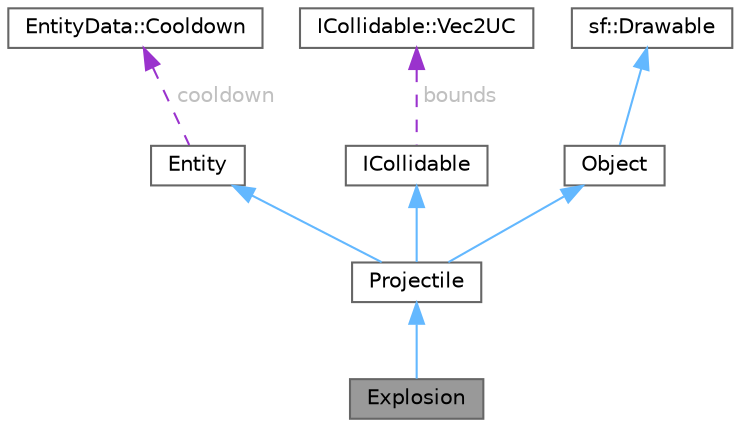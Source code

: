digraph "Explosion"
{
 // LATEX_PDF_SIZE
  bgcolor="transparent";
  edge [fontname=Helvetica,fontsize=10,labelfontname=Helvetica,labelfontsize=10];
  node [fontname=Helvetica,fontsize=10,shape=box,height=0.2,width=0.4];
  Node1 [id="Node000001",label="Explosion",height=0.2,width=0.4,color="gray40", fillcolor="grey60", style="filled", fontcolor="black",tooltip=" "];
  Node2 -> Node1 [id="edge1_Node000001_Node000002",dir="back",color="steelblue1",style="solid",tooltip=" "];
  Node2 [id="Node000002",label="Projectile",height=0.2,width=0.4,color="gray40", fillcolor="white", style="filled",URL="$class_projectile.html",tooltip=" "];
  Node3 -> Node2 [id="edge2_Node000002_Node000003",dir="back",color="steelblue1",style="solid",tooltip=" "];
  Node3 [id="Node000003",label="Entity",height=0.2,width=0.4,color="gray40", fillcolor="white", style="filled",URL="$class_entity.html",tooltip=" "];
  Node4 -> Node3 [id="edge3_Node000003_Node000004",dir="back",color="darkorchid3",style="dashed",tooltip=" ",label=" cooldown",fontcolor="grey" ];
  Node4 [id="Node000004",label="EntityData::Cooldown",height=0.2,width=0.4,color="gray40", fillcolor="white", style="filled",URL="$struct_entity_data_1_1_cooldown.html",tooltip=" "];
  Node5 -> Node2 [id="edge4_Node000002_Node000005",dir="back",color="steelblue1",style="solid",tooltip=" "];
  Node5 [id="Node000005",label="ICollidable",height=0.2,width=0.4,color="gray40", fillcolor="white", style="filled",URL="$class_i_collidable.html",tooltip=" "];
  Node6 -> Node5 [id="edge5_Node000005_Node000006",dir="back",color="darkorchid3",style="dashed",tooltip=" ",label=" bounds",fontcolor="grey" ];
  Node6 [id="Node000006",label="ICollidable::Vec2UC",height=0.2,width=0.4,color="gray40", fillcolor="white", style="filled",URL="$struct_i_collidable_1_1_vec2_u_c.html",tooltip=" "];
  Node7 -> Node2 [id="edge6_Node000002_Node000007",dir="back",color="steelblue1",style="solid",tooltip=" "];
  Node7 [id="Node000007",label="Object",height=0.2,width=0.4,color="gray40", fillcolor="white", style="filled",URL="$class_object.html",tooltip="The base class for everything that moves. Making this allows us to use polymorphism to handle and run..."];
  Node8 -> Node7 [id="edge7_Node000007_Node000008",dir="back",color="steelblue1",style="solid",tooltip=" "];
  Node8 [id="Node000008",label="sf::Drawable",height=0.2,width=0.4,color="gray40", fillcolor="white", style="filled",tooltip=" "];
}
